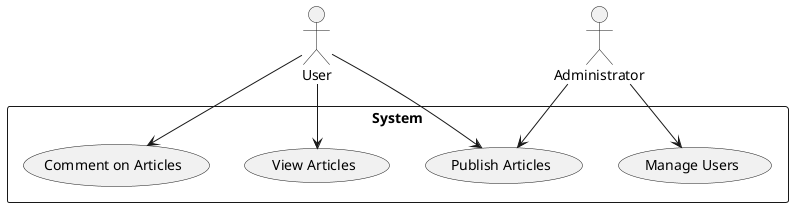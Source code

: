 @startuml

!define ActorX <<(X)>>
!define ActorY <<(Y)>>

actor User as User
actor Administrator as Admin

rectangle System {
  usecase "View Articles" as UC1
  usecase "Comment on Articles" as UC2
  usecase "Publish Articles" as UC3
  usecase "Manage Users" as UC4
}

User --> UC1
User --> UC2
User --> UC3
Admin --> UC3
Admin --> UC4

@enduml
